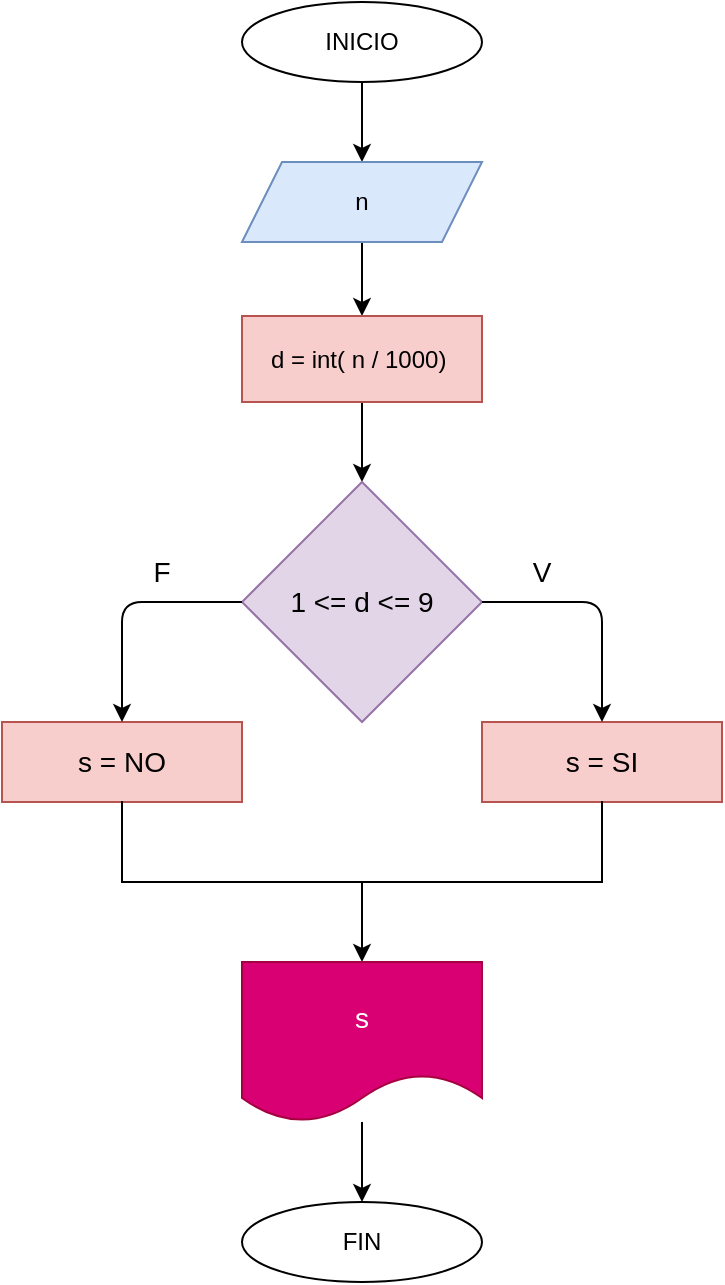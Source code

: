 <mxfile>
    <diagram id="q4rp8jQL4RwAIZ6XCQEf" name="Page-1">
        <mxGraphModel dx="564" dy="478" grid="1" gridSize="10" guides="1" tooltips="1" connect="1" arrows="1" fold="1" page="1" pageScale="1" pageWidth="827" pageHeight="1169" math="0" shadow="0">
            <root>
                <mxCell id="0"/>
                <mxCell id="1" parent="0"/>
                <mxCell id="4" value="" style="edgeStyle=none;html=1;" edge="1" parent="1" source="2" target="3">
                    <mxGeometry relative="1" as="geometry"/>
                </mxCell>
                <mxCell id="2" value="INICIO" style="ellipse;whiteSpace=wrap;html=1;" vertex="1" parent="1">
                    <mxGeometry x="320" y="40" width="120" height="40" as="geometry"/>
                </mxCell>
                <mxCell id="6" value="" style="edgeStyle=none;html=1;entryX=0.5;entryY=0;entryDx=0;entryDy=0;" edge="1" parent="1" source="3" target="8">
                    <mxGeometry relative="1" as="geometry">
                        <mxPoint x="380" y="230" as="targetPoint"/>
                    </mxGeometry>
                </mxCell>
                <mxCell id="3" value="n" style="shape=parallelogram;perimeter=parallelogramPerimeter;whiteSpace=wrap;html=1;fixedSize=1;fillColor=#dae8fc;strokeColor=#6c8ebf;" vertex="1" parent="1">
                    <mxGeometry x="320" y="120" width="120" height="40" as="geometry"/>
                </mxCell>
                <mxCell id="10" value="" style="edgeStyle=none;html=1;" edge="1" parent="1" source="8" target="9">
                    <mxGeometry relative="1" as="geometry"/>
                </mxCell>
                <mxCell id="8" value="d = int( n / 1000)&amp;nbsp;" style="rounded=0;whiteSpace=wrap;html=1;fillColor=#f8cecc;strokeColor=#b85450;" vertex="1" parent="1">
                    <mxGeometry x="320" y="197" width="120" height="43" as="geometry"/>
                </mxCell>
                <mxCell id="9" value="&lt;font style=&quot;font-size: 14px&quot;&gt;1 &amp;lt;= d &amp;lt;= 9&lt;/font&gt;" style="rhombus;whiteSpace=wrap;html=1;fillColor=#e1d5e7;strokeColor=#9673a6;rounded=0;" vertex="1" parent="1">
                    <mxGeometry x="320" y="280" width="120" height="120" as="geometry"/>
                </mxCell>
                <mxCell id="11" value="s = NO" style="rounded=0;whiteSpace=wrap;html=1;fontSize=14;fillColor=#f8cecc;strokeColor=#b85450;" vertex="1" parent="1">
                    <mxGeometry x="200" y="400" width="120" height="40" as="geometry"/>
                </mxCell>
                <mxCell id="12" value="s = SI" style="rounded=0;whiteSpace=wrap;html=1;fontSize=14;fillColor=#f8cecc;strokeColor=#b85450;" vertex="1" parent="1">
                    <mxGeometry x="440" y="400" width="120" height="40" as="geometry"/>
                </mxCell>
                <mxCell id="13" value="" style="edgeStyle=segmentEdgeStyle;endArrow=classic;html=1;fontSize=14;entryX=0.5;entryY=0;entryDx=0;entryDy=0;exitX=0;exitY=0.5;exitDx=0;exitDy=0;" edge="1" parent="1" source="9" target="11">
                    <mxGeometry width="50" height="50" relative="1" as="geometry">
                        <mxPoint x="270" y="470" as="sourcePoint"/>
                        <mxPoint x="320" y="420" as="targetPoint"/>
                    </mxGeometry>
                </mxCell>
                <mxCell id="14" value="" style="edgeStyle=segmentEdgeStyle;endArrow=classic;html=1;fontSize=14;exitX=1;exitY=0.5;exitDx=0;exitDy=0;entryX=0.5;entryY=0;entryDx=0;entryDy=0;" edge="1" parent="1" source="9" target="12">
                    <mxGeometry width="50" height="50" relative="1" as="geometry">
                        <mxPoint x="270" y="470" as="sourcePoint"/>
                        <mxPoint x="320" y="420" as="targetPoint"/>
                    </mxGeometry>
                </mxCell>
                <mxCell id="15" value="F" style="text;html=1;strokeColor=none;fillColor=none;align=center;verticalAlign=middle;whiteSpace=wrap;rounded=0;fontSize=14;" vertex="1" parent="1">
                    <mxGeometry x="250" y="310" width="60" height="30" as="geometry"/>
                </mxCell>
                <mxCell id="17" value="V" style="text;html=1;strokeColor=none;fillColor=none;align=center;verticalAlign=middle;whiteSpace=wrap;rounded=0;fontSize=14;" vertex="1" parent="1">
                    <mxGeometry x="440" y="310" width="60" height="30" as="geometry"/>
                </mxCell>
                <mxCell id="20" value="" style="edgeStyle=none;html=1;fontSize=14;" edge="1" parent="1" source="18" target="19">
                    <mxGeometry relative="1" as="geometry"/>
                </mxCell>
                <mxCell id="18" value="" style="shape=partialRectangle;whiteSpace=wrap;html=1;bottom=1;right=1;left=1;top=0;fillColor=none;routingCenterX=-0.5;fontSize=14;" vertex="1" parent="1">
                    <mxGeometry x="260" y="440" width="240" height="40" as="geometry"/>
                </mxCell>
                <mxCell id="22" value="" style="edgeStyle=none;html=1;fontSize=14;" edge="1" parent="1" source="19" target="21">
                    <mxGeometry relative="1" as="geometry"/>
                </mxCell>
                <mxCell id="19" value="s" style="shape=document;whiteSpace=wrap;html=1;boundedLbl=1;fontSize=14;fillColor=#d80073;strokeColor=#A50040;fontColor=#ffffff;" vertex="1" parent="1">
                    <mxGeometry x="320" y="520" width="120" height="80" as="geometry"/>
                </mxCell>
                <mxCell id="21" value="FIN" style="ellipse;whiteSpace=wrap;html=1;" vertex="1" parent="1">
                    <mxGeometry x="320" y="640" width="120" height="40" as="geometry"/>
                </mxCell>
            </root>
        </mxGraphModel>
    </diagram>
</mxfile>